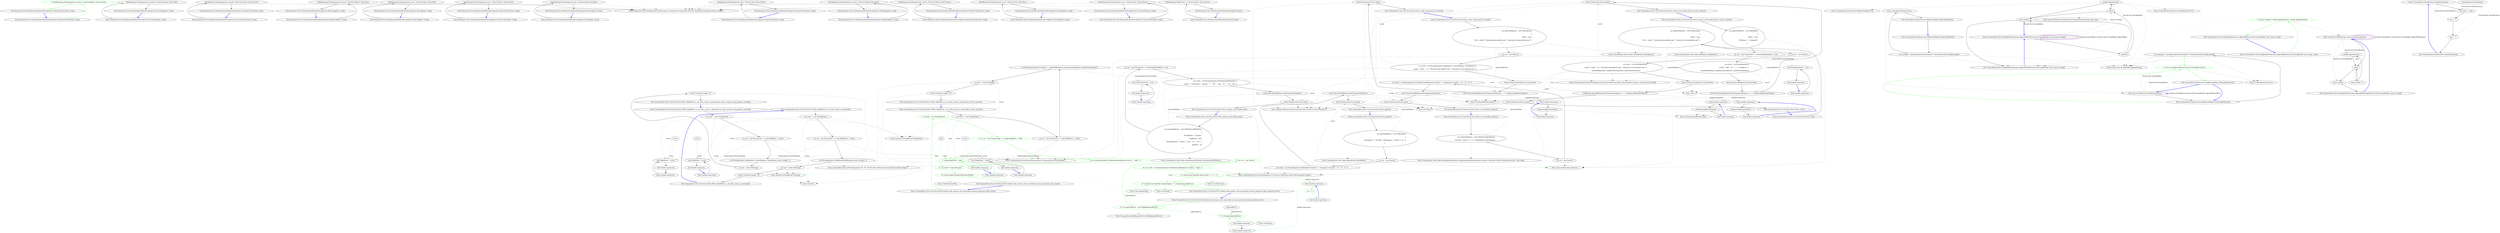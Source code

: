 digraph  {
d13 [cluster="Humanizer.Tests.DateHumanizeDefaultStrategyTests.MinutesFromNow(int, string)", color=green, community=0, label="7: DateHumanize.Verify(expected, minutes, TimeUnit.Minute, Tense.Future)", span="56-56"];
d12 [cluster="Humanizer.Tests.DateHumanizeDefaultStrategyTests.MinutesFromNow(int, string)", label="Entry Humanizer.Tests.DateHumanizeDefaultStrategyTests.MinutesFromNow(int, string)", span="54-54"];
d14 [cluster="Humanizer.Tests.DateHumanizeDefaultStrategyTests.MinutesFromNow(int, string)", label="Exit Humanizer.Tests.DateHumanizeDefaultStrategyTests.MinutesFromNow(int, string)", span="54-54"];
d5 [cluster="Humanizer.Tests.DateHumanize.Verify(string, int, Humanizer.Localisation.TimeUnit, Humanizer.Localisation.Tense, double?)", label="Entry Humanizer.Tests.DateHumanize.Verify(string, int, Humanizer.Localisation.TimeUnit, Humanizer.Localisation.Tense, double?)", span="29-29"];
d3 [cluster="Humanizer.Tests.DateHumanizeDefaultStrategyTests.SecondsAgo(int, string)", label="DateHumanize.Verify(expected, seconds, TimeUnit.Second, Tense.Past)", span="20-20"];
d7 [cluster="Humanizer.Tests.DateHumanizeDefaultStrategyTests.SecondsFromNow(int, string)", label="DateHumanize.Verify(expected, seconds, TimeUnit.Second, Tense.Future)", span="30-30"];
d10 [cluster="Humanizer.Tests.DateHumanizeDefaultStrategyTests.MinutesAgo(int, string)", label="DateHumanize.Verify(expected, minutes, TimeUnit.Minute, Tense.Past)", span="44-44"];
d16 [cluster="Humanizer.Tests.DateHumanizeDefaultStrategyTests.HoursAgo(int, string)", label="DateHumanize.Verify(expected, hours, TimeUnit.Hour, Tense.Past)", span="66-66"];
d19 [cluster="Humanizer.Tests.DateHumanizeDefaultStrategyTests.HoursFromNow(int, string)", label="DateHumanize.Verify(expected, hours, TimeUnit.Hour, Tense.Future)", span="76-76"];
d22 [cluster="Humanizer.Tests.DateHumanizeDefaultStrategyTests.DaysAgo(int, string)", label="DateHumanize.Verify(expected, days, TimeUnit.Day, Tense.Past)", span="86-86"];
d25 [cluster="Humanizer.Tests.DateHumanizeDefaultStrategyTests.DaysFromNow(int, string)", label="DateHumanize.Verify(expected, days, TimeUnit.Day, Tense.Future)", span="96-96"];
d28 [cluster="Humanizer.Tests.DateHumanizeDefaultStrategyTests.MonthsAgo(int, string)", label="DateHumanize.Verify(expected, months, TimeUnit.Month, Tense.Past)", span="106-106"];
d31 [cluster="Humanizer.Tests.DateHumanizeDefaultStrategyTests.MonthsFromNow(int, string)", label="DateHumanize.Verify(expected, months, TimeUnit.Month, Tense.Future)", span="116-116"];
d34 [cluster="Humanizer.Tests.DateHumanizeDefaultStrategyTests.YearsAgo(int, string)", label="DateHumanize.Verify(expected, years, TimeUnit.Year, Tense.Past)", span="124-124"];
d37 [cluster="Humanizer.Tests.DateHumanizeDefaultStrategyTests.YearsFromNow(int, string)", label="DateHumanize.Verify(expected, years, TimeUnit.Year, Tense.Future)", span="132-132"];
d40 [cluster="Humanizer.Tests.DateHumanizeDefaultStrategyTests.Now()", label="DateHumanize.Verify(''now'', 0, TimeUnit.Year, Tense.Future)", span="138-138"];
d2 [cluster="Humanizer.Tests.DateHumanizeDefaultStrategyTests.SecondsAgo(int, string)", label="Entry Humanizer.Tests.DateHumanizeDefaultStrategyTests.SecondsAgo(int, string)", span="18-18"];
d4 [cluster="Humanizer.Tests.DateHumanizeDefaultStrategyTests.SecondsAgo(int, string)", label="Exit Humanizer.Tests.DateHumanizeDefaultStrategyTests.SecondsAgo(int, string)", span="18-18"];
d6 [cluster="Humanizer.Tests.DateHumanizeDefaultStrategyTests.SecondsFromNow(int, string)", label="Entry Humanizer.Tests.DateHumanizeDefaultStrategyTests.SecondsFromNow(int, string)", span="28-28"];
d8 [cluster="Humanizer.Tests.DateHumanizeDefaultStrategyTests.SecondsFromNow(int, string)", label="Exit Humanizer.Tests.DateHumanizeDefaultStrategyTests.SecondsFromNow(int, string)", span="28-28"];
d9 [cluster="Humanizer.Tests.DateHumanizeDefaultStrategyTests.MinutesAgo(int, string)", label="Entry Humanizer.Tests.DateHumanizeDefaultStrategyTests.MinutesAgo(int, string)", span="42-42"];
d11 [cluster="Humanizer.Tests.DateHumanizeDefaultStrategyTests.MinutesAgo(int, string)", label="Exit Humanizer.Tests.DateHumanizeDefaultStrategyTests.MinutesAgo(int, string)", span="42-42"];
d15 [cluster="Humanizer.Tests.DateHumanizeDefaultStrategyTests.HoursAgo(int, string)", label="Entry Humanizer.Tests.DateHumanizeDefaultStrategyTests.HoursAgo(int, string)", span="64-64"];
d17 [cluster="Humanizer.Tests.DateHumanizeDefaultStrategyTests.HoursAgo(int, string)", label="Exit Humanizer.Tests.DateHumanizeDefaultStrategyTests.HoursAgo(int, string)", span="64-64"];
d18 [cluster="Humanizer.Tests.DateHumanizeDefaultStrategyTests.HoursFromNow(int, string)", label="Entry Humanizer.Tests.DateHumanizeDefaultStrategyTests.HoursFromNow(int, string)", span="74-74"];
d20 [cluster="Humanizer.Tests.DateHumanizeDefaultStrategyTests.HoursFromNow(int, string)", label="Exit Humanizer.Tests.DateHumanizeDefaultStrategyTests.HoursFromNow(int, string)", span="74-74"];
d21 [cluster="Humanizer.Tests.DateHumanizeDefaultStrategyTests.DaysAgo(int, string)", label="Entry Humanizer.Tests.DateHumanizeDefaultStrategyTests.DaysAgo(int, string)", span="84-84"];
d23 [cluster="Humanizer.Tests.DateHumanizeDefaultStrategyTests.DaysAgo(int, string)", label="Exit Humanizer.Tests.DateHumanizeDefaultStrategyTests.DaysAgo(int, string)", span="84-84"];
d24 [cluster="Humanizer.Tests.DateHumanizeDefaultStrategyTests.DaysFromNow(int, string)", label="Entry Humanizer.Tests.DateHumanizeDefaultStrategyTests.DaysFromNow(int, string)", span="94-94"];
d26 [cluster="Humanizer.Tests.DateHumanizeDefaultStrategyTests.DaysFromNow(int, string)", label="Exit Humanizer.Tests.DateHumanizeDefaultStrategyTests.DaysFromNow(int, string)", span="94-94"];
d27 [cluster="Humanizer.Tests.DateHumanizeDefaultStrategyTests.MonthsAgo(int, string)", label="Entry Humanizer.Tests.DateHumanizeDefaultStrategyTests.MonthsAgo(int, string)", span="104-104"];
d29 [cluster="Humanizer.Tests.DateHumanizeDefaultStrategyTests.MonthsAgo(int, string)", label="Exit Humanizer.Tests.DateHumanizeDefaultStrategyTests.MonthsAgo(int, string)", span="104-104"];
d30 [cluster="Humanizer.Tests.DateHumanizeDefaultStrategyTests.MonthsFromNow(int, string)", label="Entry Humanizer.Tests.DateHumanizeDefaultStrategyTests.MonthsFromNow(int, string)", span="114-114"];
d32 [cluster="Humanizer.Tests.DateHumanizeDefaultStrategyTests.MonthsFromNow(int, string)", label="Exit Humanizer.Tests.DateHumanizeDefaultStrategyTests.MonthsFromNow(int, string)", span="114-114"];
d33 [cluster="Humanizer.Tests.DateHumanizeDefaultStrategyTests.YearsAgo(int, string)", label="Entry Humanizer.Tests.DateHumanizeDefaultStrategyTests.YearsAgo(int, string)", span="122-122"];
d35 [cluster="Humanizer.Tests.DateHumanizeDefaultStrategyTests.YearsAgo(int, string)", label="Exit Humanizer.Tests.DateHumanizeDefaultStrategyTests.YearsAgo(int, string)", span="122-122"];
d36 [cluster="Humanizer.Tests.DateHumanizeDefaultStrategyTests.YearsFromNow(int, string)", label="Entry Humanizer.Tests.DateHumanizeDefaultStrategyTests.YearsFromNow(int, string)", span="130-130"];
d38 [cluster="Humanizer.Tests.DateHumanizeDefaultStrategyTests.YearsFromNow(int, string)", label="Exit Humanizer.Tests.DateHumanizeDefaultStrategyTests.YearsFromNow(int, string)", span="130-130"];
d39 [cluster="Humanizer.Tests.DateHumanizeDefaultStrategyTests.Now()", label="Entry Humanizer.Tests.DateHumanizeDefaultStrategyTests.Now()", span="136-136"];
d41 [cluster="Humanizer.Tests.DateHumanizeDefaultStrategyTests.Now()", label="Exit Humanizer.Tests.DateHumanizeDefaultStrategyTests.Now()", span="136-136"];
m0_0 [cluster="CommandLine.Tests.Unit.ParserTests.When_HelpWriter_is_set_help_screen_is_generated()", file="ParserTests.cs", label="Entry CommandLine.Tests.Unit.ParserTests.When_HelpWriter_is_set_help_screen_is_generated()", span="13-13"];
m0_3 [cluster="CommandLine.Tests.Unit.ParserTests.When_HelpWriter_is_set_help_screen_is_generated()", file="ParserTests.cs", label="sut.ParseArguments<FakeOptionWithRequired>(new string[] { })", span="20-20"];
m0_1 [cluster="CommandLine.Tests.Unit.ParserTests.When_HelpWriter_is_set_help_screen_is_generated()", file="ParserTests.cs", label="var writer = new StringWriter()", span="16-16"];
m0_2 [cluster="CommandLine.Tests.Unit.ParserTests.When_HelpWriter_is_set_help_screen_is_generated()", file="ParserTests.cs", label="var sut = new Parser(with => with.HelpWriter = writer)", span="17-17"];
m0_4 [cluster="CommandLine.Tests.Unit.ParserTests.When_HelpWriter_is_set_help_screen_is_generated()", file="ParserTests.cs", label="var text = writer.ToString()", span="23-23"];
m0_5 [cluster="CommandLine.Tests.Unit.ParserTests.When_HelpWriter_is_set_help_screen_is_generated()", file="ParserTests.cs", label="Assert.True(text.Length > 0)", span="24-24"];
m0_6 [cluster="CommandLine.Tests.Unit.ParserTests.When_HelpWriter_is_set_help_screen_is_generated()", file="ParserTests.cs", label="Exit CommandLine.Tests.Unit.ParserTests.When_HelpWriter_is_set_help_screen_is_generated()", span="13-13"];
m0_108 [cluster="CommandLine.Tests.Unit.ParserTests.Explicit_help_request_with_immutable_instance_generates_help_requested_error()", file="ParserTests.cs", label="Entry CommandLine.Tests.Unit.ParserTests.Explicit_help_request_with_immutable_instance_generates_help_requested_error()", span="188-188"];
m0_109 [cluster="CommandLine.Tests.Unit.ParserTests.Explicit_help_request_with_immutable_instance_generates_help_requested_error()", color=green, community=0, file="ParserTests.cs", label="13: var expectedError = new HelpRequestedError()", span="191-191"];
m0_110 [cluster="CommandLine.Tests.Unit.ParserTests.Explicit_help_request_with_immutable_instance_generates_help_requested_error()", color=green, community=0, file="ParserTests.cs", label="8: var sut = new Parser()", span="192-192"];
m0_113 [cluster="CommandLine.Tests.Unit.ParserTests.Explicit_help_request_with_immutable_instance_generates_help_requested_error()", color=green, community=0, file="ParserTests.cs", label="27: result.Errors.Should().ContainSingle(e => e.Equals(expectedError))", span="199-199"];
m0_111 [cluster="CommandLine.Tests.Unit.ParserTests.Explicit_help_request_with_immutable_instance_generates_help_requested_error()", color=green, community=0, file="ParserTests.cs", label="24: var result = sut.ParseArguments<FakeImmutableOptions>(new[] { ''--help'' })", span="195-195"];
m0_112 [cluster="CommandLine.Tests.Unit.ParserTests.Explicit_help_request_with_immutable_instance_generates_help_requested_error()", color=green, community=0, file="ParserTests.cs", label="12: result.Errors.Should().HaveCount(x => x == 1)", span="198-198"];
m0_114 [cluster="CommandLine.Tests.Unit.ParserTests.Explicit_help_request_with_immutable_instance_generates_help_requested_error()", file="ParserTests.cs", label="Exit CommandLine.Tests.Unit.ParserTests.Explicit_help_request_with_immutable_instance_generates_help_requested_error()", span="188-188"];
m0_8 [cluster="CommandLine.Parser.Parser(System.Action<CommandLine.ParserSettings>)", file="ParserTests.cs", label="Entry CommandLine.Parser.Parser(System.Action<CommandLine.ParserSettings>)", span="36-36"];
m0_85 [cluster="CommandLine.Tests.Fakes.CloneOptions.CloneOptions()", file="ParserTests.cs", label="Entry CommandLine.Tests.Fakes.CloneOptions.CloneOptions()", span="33-33"];
m0_126 [cluster="CommandLine.Tests.Unit.ParserTests.Explicit_help_request_with_immutable_instance_generates_help_screen()", file="ParserTests.cs", label="Entry CommandLine.Tests.Unit.ParserTests.Explicit_help_request_with_immutable_instance_generates_help_screen()", span="204-204"];
m0_127 [cluster="CommandLine.Tests.Unit.ParserTests.Explicit_help_request_with_immutable_instance_generates_help_screen()", color=green, community=0, file="ParserTests.cs", label="1: var help = new StringWriter()", span="207-207"];
m0_128 [cluster="CommandLine.Tests.Unit.ParserTests.Explicit_help_request_with_immutable_instance_generates_help_screen()", color=green, community=0, file="ParserTests.cs", label="1: var sut = new Parser(config => config.HelpWriter = help)", span="208-208"];
m0_130 [cluster="CommandLine.Tests.Unit.ParserTests.Explicit_help_request_with_immutable_instance_generates_help_screen()", color=green, community=0, file="ParserTests.cs", label="21: var result = help.ToString()", span="212-212"];
m0_129 [cluster="CommandLine.Tests.Unit.ParserTests.Explicit_help_request_with_immutable_instance_generates_help_screen()", color=green, community=0, file="ParserTests.cs", label="24: sut.ParseArguments<FakeImmutableOptions>(new[] { ''--help'' })", span="211-211"];
m0_131 [cluster="CommandLine.Tests.Unit.ParserTests.Explicit_help_request_with_immutable_instance_generates_help_screen()", color=green, community=0, file="ParserTests.cs", label="19: result.Length.Should().BeGreaterThan(0)", span="215-215"];
m0_132 [cluster="CommandLine.Tests.Unit.ParserTests.Explicit_help_request_with_immutable_instance_generates_help_screen()", file="ParserTests.cs", label="Exit CommandLine.Tests.Unit.ParserTests.Explicit_help_request_with_immutable_instance_generates_help_screen()", span="204-204"];
m0_11 [cluster="Unk.True", file="ParserTests.cs", label="Entry Unk.True", span=""];
m0_49 [cluster="CommandLine.Tests.Unit.ParserTests.Parse_options_with_double_dash()", file="ParserTests.cs", label="Entry CommandLine.Tests.Unit.ParserTests.Parse_options_with_double_dash()", span="80-80"];
m0_52 [cluster="CommandLine.Tests.Unit.ParserTests.Parse_options_with_double_dash()", file="ParserTests.cs", label="var result = sut.ParseArguments<FakeOptionsWithValues>(\r\n                new[] { ''--stringvalue'', ''astring'', ''--'', ''20'', ''--aaa'', ''-b'', ''--ccc'', ''30'' })", span="93-94"];
m0_51 [cluster="CommandLine.Tests.Unit.ParserTests.Parse_options_with_double_dash()", file="ParserTests.cs", label="var sut = new Parser(with => with.EnableDashDash = true)", span="90-90"];
m0_53 [cluster="CommandLine.Tests.Unit.ParserTests.Parse_options_with_double_dash()", file="ParserTests.cs", label="result.Value.ShouldBeEquivalentTo(expectedOptions)", span="97-97"];
m0_54 [cluster="CommandLine.Tests.Unit.ParserTests.Parse_options_with_double_dash()", file="ParserTests.cs", label="Assert.False(result.Errors.Any())", span="98-98"];
m0_50 [cluster="CommandLine.Tests.Unit.ParserTests.Parse_options_with_double_dash()", file="ParserTests.cs", label="var expectedOptions = new FakeOptionsWithValues\r\n                {\r\n                    StringValue = ''astring'',\r\n                    LongValue = 20L,\r\n                    StringSequence = new[] { ''--aaa'', ''-b'', ''--ccc'' },\r\n                    IntValue = 30\r\n                }", span="83-89"];
m0_55 [cluster="CommandLine.Tests.Unit.ParserTests.Parse_options_with_double_dash()", file="ParserTests.cs", label="Exit CommandLine.Tests.Unit.ParserTests.Parse_options_with_double_dash()", span="80-80"];
m0_118 [cluster="Unk.ContainSingle", file="ParserTests.cs", label="Entry Unk.ContainSingle", span=""];
m0_69 [cluster="Unk.>", file="ParserTests.cs", label="Entry Unk.>", span=""];
m0_22 [cluster="CommandLine.Parser.ParseArguments(System.Collections.Generic.IEnumerable<string>, params System.Type[])", file="ParserTests.cs", label="Entry CommandLine.Parser.ParseArguments(System.Collections.Generic.IEnumerable<string>, params System.Type[])", span="141-141"];
m0_33 [cluster="CommandLine.Parser.ParseArguments<T1, T2, T3>(System.Collections.Generic.IEnumerable<string>)", file="ParserTests.cs", label="Entry CommandLine.Parser.ParseArguments<T1, T2, T3>(System.Collections.Generic.IEnumerable<string>)", span="46-46"];
m0_89 [cluster="CommandLine.Tests.Unit.ParserTests.Parse_verbs_using_generic_overload()", file="ParserTests.cs", label="Entry CommandLine.Tests.Unit.ParserTests.Parse_verbs_using_generic_overload()", span="149-149"];
m0_91 [cluster="CommandLine.Tests.Unit.ParserTests.Parse_verbs_using_generic_overload()", file="ParserTests.cs", label="var sut = new Parser()", span="157-157"];
m0_90 [cluster="CommandLine.Tests.Unit.ParserTests.Parse_verbs_using_generic_overload()", file="ParserTests.cs", label="var expectedOptions = new CloneOptions\r\n            {\r\n                Quiet = true,\r\n                Urls = new[] { ''http://gsscoder.github.com/'', ''http://yes-to-nooo.github.com/'' }\r\n            }", span="152-156"];
m0_92 [cluster="CommandLine.Tests.Unit.ParserTests.Parse_verbs_using_generic_overload()", file="ParserTests.cs", label="var result = sut.ParseArguments<AddOptions, CommitOptions, CloneOptions>(\r\n                new[] { ''clone'', ''-q'', ''http://gsscoder.github.com/'', ''http://yes-to-nooo.github.com/'' })", span="160-161"];
m0_94 [cluster="CommandLine.Tests.Unit.ParserTests.Parse_verbs_using_generic_overload()", file="ParserTests.cs", label="result.Value.ShouldBeEquivalentTo(expectedOptions, o => o.RespectingRuntimeTypes())", span="165-165"];
m0_93 [cluster="CommandLine.Tests.Unit.ParserTests.Parse_verbs_using_generic_overload()", file="ParserTests.cs", label="Assert.IsType<CloneOptions>(result.Value)", span="164-164"];
m0_95 [cluster="CommandLine.Tests.Unit.ParserTests.Parse_verbs_using_generic_overload()", file="ParserTests.cs", label="Assert.False(result.Errors.Any())", span="166-166"];
m0_96 [cluster="CommandLine.Tests.Unit.ParserTests.Parse_verbs_using_generic_overload()", file="ParserTests.cs", label="Exit CommandLine.Tests.Unit.ParserTests.Parse_verbs_using_generic_overload()", span="149-149"];
m0_60 [cluster="CommandLine.Tests.Unit.ParserTests.Parse_options_with_double_dash_in_verbs_scenario()", file="ParserTests.cs", label="Entry CommandLine.Tests.Unit.ParserTests.Parse_options_with_double_dash_in_verbs_scenario()", span="103-103"];
m0_62 [cluster="CommandLine.Tests.Unit.ParserTests.Parse_options_with_double_dash_in_verbs_scenario()", file="ParserTests.cs", label="var sut = new Parser(with => with.EnableDashDash = true)", span="111-111"];
m0_61 [cluster="CommandLine.Tests.Unit.ParserTests.Parse_options_with_double_dash_in_verbs_scenario()", file="ParserTests.cs", label="var expectedOptions = new AddOptions\r\n                {\r\n                    Patch = true,\r\n                    FileName = ''--strange-fn''\r\n                }", span="106-110"];
m0_63 [cluster="CommandLine.Tests.Unit.ParserTests.Parse_options_with_double_dash_in_verbs_scenario()", file="ParserTests.cs", label="var result = sut.ParseArguments(\r\n                new[] { ''add'', ''-p'', ''--'', ''--strange-fn'' },\r\n                typeof(AddOptions), typeof(CommitOptions), typeof(CloneOptions))", span="114-116"];
m0_65 [cluster="CommandLine.Tests.Unit.ParserTests.Parse_options_with_double_dash_in_verbs_scenario()", file="ParserTests.cs", label="result.Value.ShouldBeEquivalentTo(expectedOptions, o => o.RespectingRuntimeTypes())", span="120-120"];
m0_64 [cluster="CommandLine.Tests.Unit.ParserTests.Parse_options_with_double_dash_in_verbs_scenario()", file="ParserTests.cs", label="Assert.IsType<AddOptions>(result.Value)", span="119-119"];
m0_66 [cluster="CommandLine.Tests.Unit.ParserTests.Parse_options_with_double_dash_in_verbs_scenario()", file="ParserTests.cs", label="Assert.False(result.Errors.Any())", span="121-121"];
m0_67 [cluster="CommandLine.Tests.Unit.ParserTests.Parse_options_with_double_dash_in_verbs_scenario()", file="ParserTests.cs", label="Exit CommandLine.Tests.Unit.ParserTests.Parse_options_with_double_dash_in_verbs_scenario()", span="103-103"];
m0_7 [cluster="System.IO.StringWriter.StringWriter()", file="ParserTests.cs", label="Entry System.IO.StringWriter.StringWriter()", span="0-0"];
m0_133 [cluster="Unk.BeGreaterThan", file="ParserTests.cs", label="Entry Unk.BeGreaterThan", span=""];
m0_76 [cluster="Unk.RespectingRuntimeTypes", file="ParserTests.cs", label="Entry Unk.RespectingRuntimeTypes", span=""];
m0_45 [cluster="CommandLine.Parser.Parser()", file="ParserTests.cs", label="Entry CommandLine.Parser.Parser()", span="25-25"];
m0_47 [cluster="System.Collections.Generic.IEnumerable<TSource>.Any<TSource>()", file="ParserTests.cs", label="Entry System.Collections.Generic.IEnumerable<TSource>.Any<TSource>()", span="0-0"];
m0_73 [cluster="lambda expression", file="ParserTests.cs", label="Entry lambda expression", span="120-120"];
m0_123 [cluster="lambda expression", color=green, community=0, file="ParserTests.cs", label="6: e.Equals(expectedError)", span="199-199"];
m0_122 [cluster="lambda expression", file="ParserTests.cs", label="Entry lambda expression", span="199-199"];
m0_124 [cluster="lambda expression", file="ParserTests.cs", label="Exit lambda expression", span="199-199"];
m0_119 [cluster="lambda expression", file="ParserTests.cs", label="Entry lambda expression", span="198-198"];
m0_120 [cluster="lambda expression", color=green, community=0, file="ParserTests.cs", label="12: x == 1", span="198-198"];
m0_121 [cluster="lambda expression", file="ParserTests.cs", label="Exit lambda expression", span="198-198"];
m0_135 [cluster="lambda expression", color=green, community=0, file="ParserTests.cs", label="1: config.HelpWriter = help", span="208-208"];
m0_134 [cluster="lambda expression", file="ParserTests.cs", label="Entry lambda expression", span="208-208"];
m0_136 [cluster="lambda expression", file="ParserTests.cs", label="Exit lambda expression", span="208-208"];
m0_13 [cluster="lambda expression", file="ParserTests.cs", label="with.HelpWriter = writer", span="17-17"];
m0_24 [cluster="lambda expression", file="ParserTests.cs", label="with.HelpWriter = writer", span="33-33"];
m0_35 [cluster="lambda expression", file="ParserTests.cs", label="with.HelpWriter = writer", span="49-49"];
m0_58 [cluster="lambda expression", file="ParserTests.cs", label="with.EnableDashDash = true", span="90-90"];
m0_71 [cluster="lambda expression", file="ParserTests.cs", label="with.EnableDashDash = true", span="111-111"];
m0_12 [cluster="lambda expression", file="ParserTests.cs", label="Entry lambda expression", span="17-17"];
m0_14 [cluster="lambda expression", file="ParserTests.cs", label="Exit lambda expression", span="17-17"];
m0_23 [cluster="lambda expression", file="ParserTests.cs", label="Entry lambda expression", span="33-33"];
m0_25 [cluster="lambda expression", file="ParserTests.cs", label="Exit lambda expression", span="33-33"];
m0_34 [cluster="lambda expression", file="ParserTests.cs", label="Entry lambda expression", span="49-49"];
m0_36 [cluster="lambda expression", file="ParserTests.cs", label="Exit lambda expression", span="49-49"];
m0_57 [cluster="lambda expression", file="ParserTests.cs", label="Entry lambda expression", span="90-90"];
m0_59 [cluster="lambda expression", file="ParserTests.cs", label="Exit lambda expression", span="90-90"];
m0_70 [cluster="lambda expression", file="ParserTests.cs", label="Entry lambda expression", span="111-111"];
m0_72 [cluster="lambda expression", file="ParserTests.cs", label="Exit lambda expression", span="111-111"];
m0_86 [cluster="lambda expression", file="ParserTests.cs", label="Entry lambda expression", span="143-143"];
m0_97 [cluster="lambda expression", file="ParserTests.cs", label="Entry lambda expression", span="165-165"];
m0_88 [cluster="lambda expression", file="ParserTests.cs", label="Exit lambda expression", span="143-143"];
m0_87 [cluster="lambda expression", file="ParserTests.cs", label="o.RespectingRuntimeTypes()", span="143-143"];
m0_99 [cluster="lambda expression", file="ParserTests.cs", label="Exit lambda expression", span="165-165"];
m0_98 [cluster="lambda expression", file="ParserTests.cs", label="o.RespectingRuntimeTypes()", span="165-165"];
m0_74 [cluster="lambda expression", file="ParserTests.cs", label="o.RespectingRuntimeTypes()", span="120-120"];
m0_75 [cluster="lambda expression", file="ParserTests.cs", label="Exit lambda expression", span="120-120"];
m0_26 [cluster="CommandLine.Tests.Unit.ParserTests.When_HelpWriter_is_set_help_screen_is_generated_in_verbs_scenario_using_generic_overload()", file="ParserTests.cs", label="Entry CommandLine.Tests.Unit.ParserTests.When_HelpWriter_is_set_help_screen_is_generated_in_verbs_scenario_using_generic_overload()", span="45-45"];
m0_27 [cluster="CommandLine.Tests.Unit.ParserTests.When_HelpWriter_is_set_help_screen_is_generated_in_verbs_scenario_using_generic_overload()", file="ParserTests.cs", label="var writer = new StringWriter()", span="48-48"];
m0_28 [cluster="CommandLine.Tests.Unit.ParserTests.When_HelpWriter_is_set_help_screen_is_generated_in_verbs_scenario_using_generic_overload()", file="ParserTests.cs", label="var sut = new Parser(with => with.HelpWriter = writer)", span="49-49"];
m0_30 [cluster="CommandLine.Tests.Unit.ParserTests.When_HelpWriter_is_set_help_screen_is_generated_in_verbs_scenario_using_generic_overload()", file="ParserTests.cs", label="var text = writer.ToString()", span="55-55"];
m0_29 [cluster="CommandLine.Tests.Unit.ParserTests.When_HelpWriter_is_set_help_screen_is_generated_in_verbs_scenario_using_generic_overload()", file="ParserTests.cs", label="sut.ParseArguments<AddOptions, CommitOptions, CloneOptions>(new string[] { })", span="52-52"];
m0_31 [cluster="CommandLine.Tests.Unit.ParserTests.When_HelpWriter_is_set_help_screen_is_generated_in_verbs_scenario_using_generic_overload()", file="ParserTests.cs", label="Assert.True(text.Length > 0)", span="56-56"];
m0_32 [cluster="CommandLine.Tests.Unit.ParserTests.When_HelpWriter_is_set_help_screen_is_generated_in_verbs_scenario_using_generic_overload()", file="ParserTests.cs", label="Exit CommandLine.Tests.Unit.ParserTests.When_HelpWriter_is_set_help_screen_is_generated_in_verbs_scenario_using_generic_overload()", span="45-45"];
m0_116 [cluster="Unk.Should", file="ParserTests.cs", label="Entry Unk.Should", span=""];
m0_125 [cluster="Unk.Equals", file="ParserTests.cs", label="Entry Unk.Equals", span=""];
m0_48 [cluster="Unk.False", file="ParserTests.cs", label="Entry Unk.False", span=""];
m0_10 [cluster="System.IO.StringWriter.ToString()", file="ParserTests.cs", label="Entry System.IO.StringWriter.ToString()", span="0-0"];
m0_117 [cluster="Unk.HaveCount", file="ParserTests.cs", label="Entry Unk.HaveCount", span=""];
m0_107 [cluster="CommandLine.Tests.Fakes.FakeImmutableOptions.FakeImmutableOptions(string, System.Collections.Generic.IEnumerable<int>, bool, long)", file="ParserTests.cs", label="Entry CommandLine.Tests.Fakes.FakeImmutableOptions.FakeImmutableOptions(string, System.Collections.Generic.IEnumerable<int>, bool, long)", span="13-13"];
m0_68 [cluster="CommandLine.Tests.Fakes.AddOptions.AddOptions()", file="ParserTests.cs", label="Entry CommandLine.Tests.Fakes.AddOptions.AddOptions()", span="7-7"];
m0_37 [cluster="CommandLine.Tests.Unit.ParserTests.Parse_options()", file="ParserTests.cs", label="Entry CommandLine.Tests.Unit.ParserTests.Parse_options()", span="61-61"];
m0_39 [cluster="CommandLine.Tests.Unit.ParserTests.Parse_options()", file="ParserTests.cs", label="var sut = new Parser()", span="68-68"];
m0_40 [cluster="CommandLine.Tests.Unit.ParserTests.Parse_options()", file="ParserTests.cs", label="var result = sut.ParseArguments<FakeOptions>(new[] { ''--stringvalue=strvalue'', ''-i1'', ''2'', ''3'' })", span="71-71"];
m0_38 [cluster="CommandLine.Tests.Unit.ParserTests.Parse_options()", file="ParserTests.cs", label="var expectedOptions = new FakeOptions\r\n                {\r\n                    StringValue = ''strvalue'', IntSequence = new[] { 1, 2, 3 }\r\n                }", span="64-67"];
m0_41 [cluster="CommandLine.Tests.Unit.ParserTests.Parse_options()", file="ParserTests.cs", label="result.Value.ShouldBeEquivalentTo(expectedOptions)", span="74-74"];
m0_42 [cluster="CommandLine.Tests.Unit.ParserTests.Parse_options()", file="ParserTests.cs", label="Assert.False(result.Errors.Any())", span="75-75"];
m0_43 [cluster="CommandLine.Tests.Unit.ParserTests.Parse_options()", file="ParserTests.cs", label="Exit CommandLine.Tests.Unit.ParserTests.Parse_options()", span="61-61"];
m0_100 [cluster="CommandLine.Tests.Unit.ParserTests.Parse_to_immutable_instance()", file="ParserTests.cs", label="Entry CommandLine.Tests.Unit.ParserTests.Parse_to_immutable_instance()", span="171-171"];
m0_102 [cluster="CommandLine.Tests.Unit.ParserTests.Parse_to_immutable_instance()", file="ParserTests.cs", label="var sut = new Parser()", span="176-176"];
m0_103 [cluster="CommandLine.Tests.Unit.ParserTests.Parse_to_immutable_instance()", file="ParserTests.cs", label="var result = sut.ParseArguments<FakeImmutableOptions>(new[] { ''--stringvalue=strvalue'', ''-i1'', ''2'', ''3'' })", span="179-179"];
m0_101 [cluster="CommandLine.Tests.Unit.ParserTests.Parse_to_immutable_instance()", file="ParserTests.cs", label="var expectedOptions = new FakeImmutableOptions(\r\n                ''strvalue'', new[] { 1, 2, 3 }, default(bool), default(long))", span="174-175"];
m0_104 [cluster="CommandLine.Tests.Unit.ParserTests.Parse_to_immutable_instance()", file="ParserTests.cs", label="result.Value.ShouldBeEquivalentTo(expectedOptions)", span="182-182"];
m0_105 [cluster="CommandLine.Tests.Unit.ParserTests.Parse_to_immutable_instance()", file="ParserTests.cs", label="Assert.False(result.Errors.Any())", span="183-183"];
m0_106 [cluster="CommandLine.Tests.Unit.ParserTests.Parse_to_immutable_instance()", file="ParserTests.cs", label="Exit CommandLine.Tests.Unit.ParserTests.Parse_to_immutable_instance()", span="171-171"];
m0_15 [cluster="CommandLine.Tests.Unit.ParserTests.When_HelpWriter_is_set_help_screen_is_generated_in_verbs_scenario()", file="ParserTests.cs", label="Entry CommandLine.Tests.Unit.ParserTests.When_HelpWriter_is_set_help_screen_is_generated_in_verbs_scenario()", span="29-29"];
m0_16 [cluster="CommandLine.Tests.Unit.ParserTests.When_HelpWriter_is_set_help_screen_is_generated_in_verbs_scenario()", file="ParserTests.cs", label="var writer = new StringWriter()", span="32-32"];
m0_17 [cluster="CommandLine.Tests.Unit.ParserTests.When_HelpWriter_is_set_help_screen_is_generated_in_verbs_scenario()", file="ParserTests.cs", label="var sut = new Parser(with => with.HelpWriter = writer)", span="33-33"];
m0_19 [cluster="CommandLine.Tests.Unit.ParserTests.When_HelpWriter_is_set_help_screen_is_generated_in_verbs_scenario()", file="ParserTests.cs", label="var text = writer.ToString()", span="39-39"];
m0_18 [cluster="CommandLine.Tests.Unit.ParserTests.When_HelpWriter_is_set_help_screen_is_generated_in_verbs_scenario()", file="ParserTests.cs", label="sut.ParseArguments(new string[] { }, typeof(AddOptions), typeof(CommitOptions), typeof(CloneOptions))", span="36-36"];
m0_20 [cluster="CommandLine.Tests.Unit.ParserTests.When_HelpWriter_is_set_help_screen_is_generated_in_verbs_scenario()", file="ParserTests.cs", label="Assert.True(text.Length > 0)", span="40-40"];
m0_21 [cluster="CommandLine.Tests.Unit.ParserTests.When_HelpWriter_is_set_help_screen_is_generated_in_verbs_scenario()", file="ParserTests.cs", label="Exit CommandLine.Tests.Unit.ParserTests.When_HelpWriter_is_set_help_screen_is_generated_in_verbs_scenario()", span="29-29"];
m0_9 [cluster="CommandLine.Parser.ParseArguments<T>(System.Collections.Generic.IEnumerable<string>)", file="ParserTests.cs", label="Entry CommandLine.Parser.ParseArguments<T>(System.Collections.Generic.IEnumerable<string>)", span="84-84"];
m0_77 [cluster="CommandLine.Tests.Unit.ParserTests.Parse_verbs()", file="ParserTests.cs", label="Entry CommandLine.Tests.Unit.ParserTests.Parse_verbs()", span="126-126"];
m0_79 [cluster="CommandLine.Tests.Unit.ParserTests.Parse_verbs()", file="ParserTests.cs", label="var sut = new Parser()", span="134-134"];
m0_78 [cluster="CommandLine.Tests.Unit.ParserTests.Parse_verbs()", file="ParserTests.cs", label="var expectedOptions = new CloneOptions\r\n                {\r\n                    Quiet = true,\r\n                    Urls = new[] { ''http://gsscoder.github.com/'', ''http://yes-to-nooo.github.com/'' }\r\n                }", span="129-133"];
m0_80 [cluster="CommandLine.Tests.Unit.ParserTests.Parse_verbs()", file="ParserTests.cs", label="var result = sut.ParseArguments(\r\n                new[] { ''clone'', ''-q'', ''http://gsscoder.github.com/'', ''http://yes-to-nooo.github.com/'' },\r\n                typeof(AddOptions), typeof(CommitOptions), typeof(CloneOptions))", span="137-139"];
m0_82 [cluster="CommandLine.Tests.Unit.ParserTests.Parse_verbs()", file="ParserTests.cs", label="result.Value.ShouldBeEquivalentTo(expectedOptions, o => o.RespectingRuntimeTypes())", span="143-143"];
m0_81 [cluster="CommandLine.Tests.Unit.ParserTests.Parse_verbs()", file="ParserTests.cs", label="Assert.IsType<CloneOptions>(result.Value)", span="142-142"];
m0_83 [cluster="CommandLine.Tests.Unit.ParserTests.Parse_verbs()", file="ParserTests.cs", label="Assert.False(result.Errors.Any())", span="144-144"];
m0_84 [cluster="CommandLine.Tests.Unit.ParserTests.Parse_verbs()", file="ParserTests.cs", label="Exit CommandLine.Tests.Unit.ParserTests.Parse_verbs()", span="126-126"];
m0_44 [cluster="CommandLine.Tests.Fakes.FakeOptions.FakeOptions()", file="ParserTests.cs", label="Entry CommandLine.Tests.Fakes.FakeOptions.FakeOptions()", span="6-6"];
m0_56 [cluster="CommandLine.Tests.Fakes.FakeOptionsWithValues.FakeOptionsWithValues()", file="ParserTests.cs", label="Entry CommandLine.Tests.Fakes.FakeOptionsWithValues.FakeOptionsWithValues()", span="6-6"];
m0_115 [cluster="CommandLine.HelpRequestedError.HelpRequestedError()", file="ParserTests.cs", label="Entry CommandLine.HelpRequestedError.HelpRequestedError()", span="353-353"];
m0_46 [cluster="Unk.ShouldBeEquivalentTo", file="ParserTests.cs", label="Entry Unk.ShouldBeEquivalentTo", span=""];
m0_140 [file="ParserTests.cs", label=expectedError, span=""];
m0_141 [file="ParserTests.cs", label=help, span=""];
m0_137 [file="ParserTests.cs", label=writer, span=""];
m0_138 [file="ParserTests.cs", label=writer, span=""];
m0_139 [file="ParserTests.cs", label=writer, span=""];
m1_9 [cluster="CommandLine.Infrastructure.Maybe.Nothing<T>()", file="ReflectionHelper.cs", label="Entry CommandLine.Infrastructure.Maybe.Nothing<T>()", span="63-63"];
m1_20 [cluster="CommandLine.Text.StringBuilderExtensions.AppendIf(System.Text.StringBuilder, bool, string, string)", file="ReflectionHelper.cs", label="Entry CommandLine.Text.StringBuilderExtensions.AppendIf(System.Text.StringBuilder, bool, string, string)", span="42-42"];
m1_21 [cluster="CommandLine.Text.StringBuilderExtensions.AppendIf(System.Text.StringBuilder, bool, string, string)", color=green, community=0, file="ReflectionHelper.cs", label="6: return condition ? builder.Append(ifTrue) : builder.Append(ifFalse);", span="44-44"];
m1_22 [cluster="CommandLine.Text.StringBuilderExtensions.AppendIf(System.Text.StringBuilder, bool, string, string)", file="ReflectionHelper.cs", label="Exit CommandLine.Text.StringBuilderExtensions.AppendIf(System.Text.StringBuilder, bool, string, string)", span="42-42"];
m1_1 [cluster="CommandLine.Text.StringBuilderExtensions.AppendWhen(System.Text.StringBuilder, bool, params string[])", file="ReflectionHelper.cs", label=condition, span="11-11"];
m1_0 [cluster="CommandLine.Text.StringBuilderExtensions.AppendWhen(System.Text.StringBuilder, bool, params string[])", file="ReflectionHelper.cs", label="Entry CommandLine.Text.StringBuilderExtensions.AppendWhen(System.Text.StringBuilder, bool, params string[])", span="9-9"];
m1_2 [cluster="CommandLine.Text.StringBuilderExtensions.AppendWhen(System.Text.StringBuilder, bool, params string[])", file="ReflectionHelper.cs", label=values, span="13-13"];
m1_3 [cluster="CommandLine.Text.StringBuilderExtensions.AppendWhen(System.Text.StringBuilder, bool, params string[])", file="ReflectionHelper.cs", label="builder.Append(value)", span="15-15"];
m1_4 [cluster="CommandLine.Text.StringBuilderExtensions.AppendWhen(System.Text.StringBuilder, bool, params string[])", file="ReflectionHelper.cs", label="return builder;", span="18-18"];
m1_14 [cluster="System.Reflection.Assembly.GetName()", file="ReflectionHelper.cs", label="Entry System.Reflection.Assembly.GetName()", span="0-0"];
m1_17 [cluster="CommandLine.Infrastructure.ReflectionHelper.GetAssemblyVersion()", color=green, community=0, file="ReflectionHelper.cs", label="3: return assembly.GetName().Version.ToStringInvariant();", span="30-30"];
m1_15 [cluster="CommandLine.Infrastructure.ReflectionHelper.GetAssemblyVersion()", file="ReflectionHelper.cs", label="Entry CommandLine.Infrastructure.ReflectionHelper.GetAssemblyVersion()", span="27-27"];
m1_16 [cluster="CommandLine.Infrastructure.ReflectionHelper.GetAssemblyVersion()", file="ReflectionHelper.cs", label="var assembly = Assembly.GetEntryAssembly() ?? Assembly.GetExecutingAssembly()", span="29-29"];
m1_18 [cluster="CommandLine.Infrastructure.ReflectionHelper.GetAssemblyVersion()", file="ReflectionHelper.cs", label="Exit CommandLine.Infrastructure.ReflectionHelper.GetAssemblyVersion()", span="27-27"];
m1_19 [cluster="T.ToStringInvariant<T>()", file="ReflectionHelper.cs", label="Entry T.ToStringInvariant<T>()", span="14-14"];
m1_8 [cluster="CommandLine.Infrastructure.Maybe.Just<T>(T)", file="ReflectionHelper.cs", label="Entry CommandLine.Infrastructure.Maybe.Just<T>(T)", span="68-68"];
m1_7 [cluster="System.Reflection.Assembly.GetCustomAttributes(System.Type, bool)", file="ReflectionHelper.cs", label="Entry System.Reflection.Assembly.GetCustomAttributes(System.Type, bool)", span="0-0"];
m1_6 [cluster="System.Text.StringBuilder.Append(string)", file="ReflectionHelper.cs", label="Entry System.Text.StringBuilder.Append(string)", span="0-0"];
m1_5 [cluster="CommandLine.Text.StringBuilderExtensions.AppendWhen(System.Text.StringBuilder, bool, params string[])", file="ReflectionHelper.cs", label="Exit CommandLine.Text.StringBuilderExtensions.AppendWhen(System.Text.StringBuilder, bool, params string[])", span="9-9"];
m1_23 [cluster="string.StartsWith(string, System.StringComparison)", file="ReflectionHelper.cs", label="Entry string.StartsWith(string, System.StringComparison)", span="0-0"];
m1_26 [cluster="CommandLine.Text.StringBuilderExtensions.AppendIfNotEmpty(System.Text.StringBuilder, params string[])", file="ReflectionHelper.cs", label="builder.Append(value)", span="53-53"];
m1_24 [cluster="CommandLine.Text.StringBuilderExtensions.AppendIfNotEmpty(System.Text.StringBuilder, params string[])", file="ReflectionHelper.cs", label=values, span="49-49"];
m1_25 [cluster="CommandLine.Text.StringBuilderExtensions.AppendIfNotEmpty(System.Text.StringBuilder, params string[])", file="ReflectionHelper.cs", label="value.Length > 0", span="51-51"];
m1_27 [cluster="CommandLine.Text.StringBuilderExtensions.AppendIfNotEmpty(System.Text.StringBuilder, params string[])", file="ReflectionHelper.cs", label="return builder;", span="56-56"];
m1_28 [cluster="CommandLine.Text.StringBuilderExtensions.AppendIfNotEmpty(System.Text.StringBuilder, params string[])", file="ReflectionHelper.cs", label="Exit CommandLine.Text.StringBuilderExtensions.AppendIfNotEmpty(System.Text.StringBuilder, params string[])", span="47-47"];
m1_11 [cluster="CommandLine.Infrastructure.ReflectionHelper.GetAssemblyName()", file="ReflectionHelper.cs", label="var assembly = Assembly.GetEntryAssembly() ?? Assembly.GetExecutingAssembly()", span="23-23"];
m1_10 [cluster="CommandLine.Infrastructure.ReflectionHelper.GetAssemblyName()", file="ReflectionHelper.cs", label="Entry CommandLine.Infrastructure.ReflectionHelper.GetAssemblyName()", span="21-21"];
m1_12 [cluster="CommandLine.Infrastructure.ReflectionHelper.GetAssemblyName()", file="ReflectionHelper.cs", label="return assembly.GetName().Name;", span="24-24"];
m1_13 [cluster="CommandLine.Infrastructure.ReflectionHelper.GetAssemblyName()", file="ReflectionHelper.cs", label="Exit CommandLine.Infrastructure.ReflectionHelper.GetAssemblyName()", span="21-21"];
m3_0 [cluster="CommandLine.ValueAttribute.ValueAttribute(int)", file="ValueAttribute.cs", label="Entry CommandLine.ValueAttribute.ValueAttribute(int)", span="20-20"];
m3_1 [cluster="CommandLine.ValueAttribute.ValueAttribute(int)", file="ValueAttribute.cs", label="this.index = index", span="22-22"];
m3_2 [cluster="CommandLine.ValueAttribute.ValueAttribute(int)", file="ValueAttribute.cs", label="min = -1", span="23-23"];
m3_3 [cluster="CommandLine.ValueAttribute.ValueAttribute(int)", file="ValueAttribute.cs", label="max = -1", span="24-24"];
m3_4 [cluster="CommandLine.ValueAttribute.ValueAttribute(int)", file="ValueAttribute.cs", label="Exit CommandLine.ValueAttribute.ValueAttribute(int)", span="20-20"];
m3_5 [file="ValueAttribute.cs", label="CommandLine.ValueAttribute", span=""];
d13 -> d14  [color=green, key=0, style=solid];
d13 -> d5  [color=green, key=2, style=dotted];
d12 -> d13  [color=green, key=0, style=solid];
d14 -> d12  [color=blue, key=0, style=bold];
d3 -> d5  [key=2, style=dotted];
d3 -> d4  [key=0, style=solid];
d7 -> d5  [key=2, style=dotted];
d7 -> d8  [key=0, style=solid];
d10 -> d5  [key=2, style=dotted];
d10 -> d11  [key=0, style=solid];
d16 -> d5  [key=2, style=dotted];
d16 -> d17  [key=0, style=solid];
d19 -> d5  [key=2, style=dotted];
d19 -> d20  [key=0, style=solid];
d22 -> d5  [key=2, style=dotted];
d22 -> d23  [key=0, style=solid];
d25 -> d5  [key=2, style=dotted];
d25 -> d26  [key=0, style=solid];
d28 -> d5  [key=2, style=dotted];
d28 -> d29  [key=0, style=solid];
d31 -> d5  [key=2, style=dotted];
d31 -> d32  [key=0, style=solid];
d34 -> d5  [key=2, style=dotted];
d34 -> d35  [key=0, style=solid];
d37 -> d5  [key=2, style=dotted];
d37 -> d38  [key=0, style=solid];
d40 -> d5  [key=2, style=dotted];
d40 -> d41  [key=0, style=solid];
d2 -> d3  [key=0, style=solid];
d4 -> d2  [color=blue, key=0, style=bold];
d6 -> d7  [key=0, style=solid];
d8 -> d6  [color=blue, key=0, style=bold];
d9 -> d10  [key=0, style=solid];
d11 -> d9  [color=blue, key=0, style=bold];
d15 -> d16  [key=0, style=solid];
d17 -> d15  [color=blue, key=0, style=bold];
d18 -> d19  [key=0, style=solid];
d20 -> d18  [color=blue, key=0, style=bold];
d21 -> d22  [key=0, style=solid];
d23 -> d21  [color=blue, key=0, style=bold];
d24 -> d25  [key=0, style=solid];
d26 -> d24  [color=blue, key=0, style=bold];
d27 -> d28  [key=0, style=solid];
d29 -> d27  [color=blue, key=0, style=bold];
d30 -> d31  [key=0, style=solid];
d32 -> d30  [color=blue, key=0, style=bold];
d33 -> d34  [key=0, style=solid];
d35 -> d33  [color=blue, key=0, style=bold];
d36 -> d37  [key=0, style=solid];
d38 -> d36  [color=blue, key=0, style=bold];
d39 -> d40  [key=0, style=solid];
d41 -> d39  [color=blue, key=0, style=bold];
m0_0 -> m0_1  [key=0, style=solid];
m0_3 -> m0_9  [key=2, style=dotted];
m0_3 -> m0_4  [key=0, style=solid];
m0_1 -> m0_7  [key=2, style=dotted];
m0_1 -> m0_2  [key=0, style=solid];
m0_1 -> m0_13  [color=darkseagreen4, key=1, label=writer, style=dashed];
m0_1 -> m0_4  [color=darkseagreen4, key=1, label=writer, style=dashed];
m0_2 -> m0_8  [key=2, style=dotted];
m0_2 -> m0_3  [key=0, style=solid];
m0_2 -> m0_13  [color=darkseagreen4, key=1, label="CommandLine.ParserSettings", style=dashed];
m0_4 -> m0_10  [key=2, style=dotted];
m0_4 -> m0_5  [key=0, style=solid];
m0_5 -> m0_6  [key=0, style=solid];
m0_5 -> m0_11  [key=2, style=dotted];
m0_6 -> m0_0  [color=blue, key=0, style=bold];
m0_108 -> m0_109  [color=green, key=0, style=solid];
m0_109 -> m0_110  [color=green, key=0, style=solid];
m0_109 -> m0_115  [color=green, key=2, style=dotted];
m0_109 -> m0_113  [color=green, key=1, label=expectedError, style=dashed];
m0_109 -> m0_123  [color=green, key=1, label=expectedError, style=dashed];
m0_110 -> m0_111  [color=green, key=0, style=solid];
m0_110 -> m0_45  [color=green, key=2, style=dotted];
m0_113 -> m0_114  [color=green, key=0, style=solid];
m0_113 -> m0_116  [color=green, key=2, style=dotted];
m0_113 -> m0_118  [color=green, key=2, style=dotted];
m0_113 -> m0_122  [color=green, key=1, label="lambda expression", style=dashed];
m0_111 -> m0_113  [color=green, key=1, label=result, style=dashed];
m0_111 -> m0_112  [color=green, key=0, style=solid];
m0_111 -> m0_9  [color=green, key=2, style=dotted];
m0_112 -> m0_113  [color=green, key=0, style=solid];
m0_112 -> m0_116  [color=green, key=2, style=dotted];
m0_112 -> m0_117  [color=green, key=2, style=dotted];
m0_112 -> m0_119  [color=green, key=1, label="lambda expression", style=dashed];
m0_114 -> m0_108  [color=blue, key=0, style=bold];
m0_126 -> m0_127  [color=green, key=0, style=solid];
m0_127 -> m0_128  [color=green, key=0, style=solid];
m0_127 -> m0_7  [color=green, key=2, style=dotted];
m0_127 -> m0_135  [color=green, key=1, label=help, style=dashed];
m0_127 -> m0_130  [color=green, key=1, label=help, style=dashed];
m0_128 -> m0_129  [color=green, key=0, style=solid];
m0_128 -> m0_8  [color=green, key=2, style=dotted];
m0_128 -> m0_135  [color=green, key=1, label="CommandLine.ParserSettings", style=dashed];
m0_130 -> m0_131  [color=green, key=0, style=solid];
m0_130 -> m0_10  [color=green, key=2, style=dotted];
m0_129 -> m0_130  [color=green, key=0, style=solid];
m0_129 -> m0_9  [color=green, key=2, style=dotted];
m0_131 -> m0_132  [color=green, key=0, style=solid];
m0_131 -> m0_116  [color=green, key=2, style=dotted];
m0_131 -> m0_133  [color=green, key=2, style=dotted];
m0_132 -> m0_126  [color=blue, key=0, style=bold];
m0_49 -> m0_50  [key=0, style=solid];
m0_52 -> m0_9  [key=2, style=dotted];
m0_52 -> m0_53  [key=0, style=solid];
m0_52 -> m0_54  [color=darkseagreen4, key=1, label=result, style=dashed];
m0_51 -> m0_8  [key=2, style=dotted];
m0_51 -> m0_52  [key=0, style=solid];
m0_51 -> m0_58  [color=darkseagreen4, key=1, label="CommandLine.ParserSettings", style=dashed];
m0_53 -> m0_54  [key=0, style=solid];
m0_53 -> m0_46  [key=2, style=dotted];
m0_54 -> m0_55  [key=0, style=solid];
m0_54 -> m0_47  [key=2, style=dotted];
m0_54 -> m0_48  [key=2, style=dotted];
m0_50 -> m0_51  [key=0, style=solid];
m0_50 -> m0_53  [color=darkseagreen4, key=1, label=expectedOptions, style=dashed];
m0_50 -> m0_56  [key=2, style=dotted];
m0_55 -> m0_49  [color=blue, key=0, style=bold];
m0_89 -> m0_90  [key=0, style=solid];
m0_91 -> m0_45  [key=2, style=dotted];
m0_91 -> m0_92  [key=0, style=solid];
m0_90 -> m0_91  [key=0, style=solid];
m0_90 -> m0_85  [key=2, style=dotted];
m0_90 -> m0_94  [color=darkseagreen4, key=1, label=expectedOptions, style=dashed];
m0_92 -> m0_93  [key=0, style=solid];
m0_92 -> m0_33  [key=2, style=dotted];
m0_92 -> m0_94  [color=darkseagreen4, key=1, label=result, style=dashed];
m0_92 -> m0_95  [color=darkseagreen4, key=1, label=result, style=dashed];
m0_94 -> m0_95  [key=0, style=solid];
m0_94 -> m0_46  [key=2, style=dotted];
m0_94 -> m0_97  [color=darkseagreen4, key=1, label="lambda expression", style=dashed];
m0_93 -> m0_94  [key=0, style=solid];
m0_93 -> m0_69  [key=2, style=dotted];
m0_95 -> m0_96  [key=0, style=solid];
m0_95 -> m0_47  [key=2, style=dotted];
m0_95 -> m0_48  [key=2, style=dotted];
m0_96 -> m0_89  [color=blue, key=0, style=bold];
m0_60 -> m0_61  [key=0, style=solid];
m0_62 -> m0_8  [key=2, style=dotted];
m0_62 -> m0_63  [key=0, style=solid];
m0_62 -> m0_71  [color=darkseagreen4, key=1, label="CommandLine.ParserSettings", style=dashed];
m0_61 -> m0_62  [key=0, style=solid];
m0_61 -> m0_68  [key=2, style=dotted];
m0_61 -> m0_65  [color=darkseagreen4, key=1, label=expectedOptions, style=dashed];
m0_63 -> m0_64  [key=0, style=solid];
m0_63 -> m0_22  [key=2, style=dotted];
m0_63 -> m0_65  [color=darkseagreen4, key=1, label=result, style=dashed];
m0_63 -> m0_66  [color=darkseagreen4, key=1, label=result, style=dashed];
m0_65 -> m0_46  [key=2, style=dotted];
m0_65 -> m0_66  [key=0, style=solid];
m0_65 -> m0_73  [color=darkseagreen4, key=1, label="lambda expression", style=dashed];
m0_64 -> m0_65  [key=0, style=solid];
m0_64 -> m0_69  [key=2, style=dotted];
m0_66 -> m0_47  [key=2, style=dotted];
m0_66 -> m0_48  [key=2, style=dotted];
m0_66 -> m0_67  [key=0, style=solid];
m0_67 -> m0_60  [color=blue, key=0, style=bold];
m0_73 -> m0_74  [key=0, style=solid];
m0_123 -> m0_124  [color=green, key=0, style=solid];
m0_123 -> m0_125  [color=green, key=2, style=dotted];
m0_122 -> m0_123  [color=green, key=0, style=solid];
m0_124 -> m0_122  [color=blue, key=0, style=bold];
m0_119 -> m0_120  [color=green, key=0, style=solid];
m0_120 -> m0_121  [color=green, key=0, style=solid];
m0_121 -> m0_119  [color=blue, key=0, style=bold];
m0_135 -> m0_136  [color=green, key=0, style=solid];
m0_134 -> m0_135  [color=green, key=0, style=solid];
m0_136 -> m0_134  [color=blue, key=0, style=bold];
m0_13 -> m0_14  [key=0, style=solid];
m0_24 -> m0_25  [key=0, style=solid];
m0_35 -> m0_36  [key=0, style=solid];
m0_58 -> m0_59  [key=0, style=solid];
m0_71 -> m0_72  [key=0, style=solid];
m0_12 -> m0_13  [key=0, style=solid];
m0_14 -> m0_12  [color=blue, key=0, style=bold];
m0_23 -> m0_24  [key=0, style=solid];
m0_25 -> m0_23  [color=blue, key=0, style=bold];
m0_34 -> m0_35  [key=0, style=solid];
m0_36 -> m0_34  [color=blue, key=0, style=bold];
m0_57 -> m0_58  [key=0, style=solid];
m0_59 -> m0_57  [color=blue, key=0, style=bold];
m0_70 -> m0_71  [key=0, style=solid];
m0_72 -> m0_70  [color=blue, key=0, style=bold];
m0_86 -> m0_87  [key=0, style=solid];
m0_97 -> m0_98  [key=0, style=solid];
m0_88 -> m0_86  [color=blue, key=0, style=bold];
m0_87 -> m0_88  [key=0, style=solid];
m0_87 -> m0_76  [key=2, style=dotted];
m0_99 -> m0_97  [color=blue, key=0, style=bold];
m0_98 -> m0_99  [key=0, style=solid];
m0_98 -> m0_76  [key=2, style=dotted];
m0_74 -> m0_75  [key=0, style=solid];
m0_74 -> m0_76  [key=2, style=dotted];
m0_75 -> m0_73  [color=blue, key=0, style=bold];
m0_26 -> m0_27  [key=0, style=solid];
m0_27 -> m0_7  [key=2, style=dotted];
m0_27 -> m0_28  [key=0, style=solid];
m0_27 -> m0_35  [color=darkseagreen4, key=1, label=writer, style=dashed];
m0_27 -> m0_30  [color=darkseagreen4, key=1, label=writer, style=dashed];
m0_28 -> m0_8  [key=2, style=dotted];
m0_28 -> m0_29  [key=0, style=solid];
m0_28 -> m0_35  [color=darkseagreen4, key=1, label="CommandLine.ParserSettings", style=dashed];
m0_30 -> m0_10  [key=2, style=dotted];
m0_30 -> m0_31  [key=0, style=solid];
m0_29 -> m0_30  [key=0, style=solid];
m0_29 -> m0_33  [key=2, style=dotted];
m0_31 -> m0_32  [key=0, style=solid];
m0_31 -> m0_11  [key=2, style=dotted];
m0_32 -> m0_26  [color=blue, key=0, style=bold];
m0_37 -> m0_38  [key=0, style=solid];
m0_39 -> m0_45  [key=2, style=dotted];
m0_39 -> m0_40  [key=0, style=solid];
m0_40 -> m0_9  [key=2, style=dotted];
m0_40 -> m0_41  [key=0, style=solid];
m0_40 -> m0_42  [color=darkseagreen4, key=1, label=result, style=dashed];
m0_38 -> m0_39  [key=0, style=solid];
m0_38 -> m0_44  [key=2, style=dotted];
m0_38 -> m0_41  [color=darkseagreen4, key=1, label=expectedOptions, style=dashed];
m0_41 -> m0_42  [key=0, style=solid];
m0_41 -> m0_46  [key=2, style=dotted];
m0_42 -> m0_43  [key=0, style=solid];
m0_42 -> m0_47  [key=2, style=dotted];
m0_42 -> m0_48  [key=2, style=dotted];
m0_43 -> m0_37  [color=blue, key=0, style=bold];
m0_100 -> m0_101  [key=0, style=solid];
m0_102 -> m0_45  [key=2, style=dotted];
m0_102 -> m0_103  [key=0, style=solid];
m0_103 -> m0_9  [key=2, style=dotted];
m0_103 -> m0_104  [key=0, style=solid];
m0_103 -> m0_105  [color=darkseagreen4, key=1, label=result, style=dashed];
m0_101 -> m0_102  [key=0, style=solid];
m0_101 -> m0_107  [key=2, style=dotted];
m0_101 -> m0_104  [color=darkseagreen4, key=1, label=expectedOptions, style=dashed];
m0_104 -> m0_105  [key=0, style=solid];
m0_104 -> m0_46  [key=2, style=dotted];
m0_105 -> m0_106  [key=0, style=solid];
m0_105 -> m0_47  [key=2, style=dotted];
m0_105 -> m0_48  [key=2, style=dotted];
m0_106 -> m0_100  [color=blue, key=0, style=bold];
m0_15 -> m0_16  [key=0, style=solid];
m0_16 -> m0_7  [key=2, style=dotted];
m0_16 -> m0_17  [key=0, style=solid];
m0_16 -> m0_24  [color=darkseagreen4, key=1, label=writer, style=dashed];
m0_16 -> m0_19  [color=darkseagreen4, key=1, label=writer, style=dashed];
m0_17 -> m0_8  [key=2, style=dotted];
m0_17 -> m0_18  [key=0, style=solid];
m0_17 -> m0_24  [color=darkseagreen4, key=1, label="CommandLine.ParserSettings", style=dashed];
m0_19 -> m0_10  [key=2, style=dotted];
m0_19 -> m0_20  [key=0, style=solid];
m0_18 -> m0_19  [key=0, style=solid];
m0_18 -> m0_22  [key=2, style=dotted];
m0_20 -> m0_21  [key=0, style=solid];
m0_20 -> m0_11  [key=2, style=dotted];
m0_21 -> m0_15  [color=blue, key=0, style=bold];
m0_77 -> m0_78  [key=0, style=solid];
m0_79 -> m0_45  [key=2, style=dotted];
m0_79 -> m0_80  [key=0, style=solid];
m0_78 -> m0_79  [key=0, style=solid];
m0_78 -> m0_85  [key=2, style=dotted];
m0_78 -> m0_82  [color=darkseagreen4, key=1, label=expectedOptions, style=dashed];
m0_80 -> m0_81  [key=0, style=solid];
m0_80 -> m0_22  [key=2, style=dotted];
m0_80 -> m0_82  [color=darkseagreen4, key=1, label=result, style=dashed];
m0_80 -> m0_83  [color=darkseagreen4, key=1, label=result, style=dashed];
m0_82 -> m0_83  [key=0, style=solid];
m0_82 -> m0_46  [key=2, style=dotted];
m0_82 -> m0_86  [color=darkseagreen4, key=1, label="lambda expression", style=dashed];
m0_81 -> m0_82  [key=0, style=solid];
m0_81 -> m0_69  [key=2, style=dotted];
m0_83 -> m0_84  [key=0, style=solid];
m0_83 -> m0_47  [key=2, style=dotted];
m0_83 -> m0_48  [key=2, style=dotted];
m0_84 -> m0_77  [color=blue, key=0, style=bold];
m0_140 -> m0_123  [color=green, key=1, label=expectedError, style=dashed];
m0_141 -> m0_135  [color=green, key=1, label=help, style=dashed];
m0_137 -> m0_13  [color=darkseagreen4, key=1, label=writer, style=dashed];
m0_138 -> m0_24  [color=darkseagreen4, key=1, label=writer, style=dashed];
m0_139 -> m0_35  [color=darkseagreen4, key=1, label=writer, style=dashed];
m1_20 -> m1_21  [color=green, key=0, style=solid];
m1_21 -> m1_22  [color=green, key=0, style=solid];
m1_21 -> m1_23  [key=2, style=dotted];
m1_21 -> m1_6  [color=green, key=2, style=dotted];
m1_22 -> m1_20  [color=blue, key=0, style=bold];
m1_1 -> m1_2  [key=0, style=solid];
m1_1 -> m1_5  [key=2, style=dotted];
m1_1 -> m1_6  [key=2, style=dotted];
m1_1 -> m1_4  [key=0, style=solid];
m1_0 -> m1_1  [key=0, style=solid];
m1_0 -> m1_3  [color=darkseagreen4, key=1, label="System.Text.StringBuilder", style=dashed];
m1_0 -> m1_0  [color=darkorchid, key=3, label="method methodReturn System.Text.StringBuilder AppendWhen", style=bold];
m1_0 -> m1_2  [color=darkseagreen4, key=1, label="params string[]", style=dashed];
m1_0 -> m1_4  [color=darkseagreen4, key=1, label="System.Text.StringBuilder", style=dashed];
m1_2 -> m1_3  [key=0, style=solid];
m1_2 -> m1_7  [key=2, style=dotted];
m1_2 -> m1_4  [key=0, style=solid];
m1_3 -> m1_4  [key=0, style=solid];
m1_3 -> m1_8  [key=2, style=dotted];
m1_3 -> m1_9  [key=2, style=dotted];
m1_3 -> m1_6  [key=2, style=dotted];
m1_3 -> m1_2  [key=0, style=solid];
m1_4 -> m1_0  [color=blue, key=0, style=bold];
m1_4 -> m1_5  [key=0, style=solid];
m1_14 -> m1_17  [color=green, key=1, label="System.Text.StringBuilder", style=dashed];
m1_14 -> m1_14  [color=darkorchid, key=3, label="method methodReturn System.Text.StringBuilder AppendFormatWhen", style=bold];
m1_14 -> m1_15  [key=0, style=solid];
m1_14 -> m1_16  [color=darkseagreen4, key=1, label="System.Text.StringBuilder", style=dashed];
m1_17 -> m1_18  [color=green, key=0, style=solid];
m1_17 -> m1_14  [key=2, style=dotted];
m1_17 -> m1_19  [key=2, style=dotted];
m1_15 -> m1_17  [color=green, key=0, style=solid];
m1_15 -> m1_16  [key=0, style=solid];
m1_16 -> m1_17  [color=green, key=0, style=solid];
m1_16 -> m1_19  [key=2, style=dotted];
m1_16 -> m1_5  [key=2, style=dotted];
m1_16 -> m1_6  [key=2, style=dotted];
m1_18 -> m1_14  [color=blue, key=0, style=bold];
m1_18 -> m1_15  [color=blue, key=0, style=bold];
m1_5 -> m1_0  [color=blue, key=0, style=bold];
m1_23 -> m1_26  [color=darkseagreen4, key=1, label="System.Text.StringBuilder", style=dashed];
m1_23 -> m1_23  [color=darkorchid, key=3, label="method methodReturn System.Text.StringBuilder AppendIfNotEmpty", style=bold];
m1_23 -> m1_24  [key=0, style=solid];
m1_23 -> m1_27  [color=darkseagreen4, key=1, label="System.Text.StringBuilder", style=dashed];
m1_26 -> m1_6  [key=2, style=dotted];
m1_26 -> m1_24  [key=0, style=solid];
m1_24 -> m1_26  [color=darkseagreen4, key=1, label=value, style=dashed];
m1_24 -> m1_25  [key=0, style=solid];
m1_24 -> m1_27  [key=0, style=solid];
m1_25 -> m1_26  [key=0, style=solid];
m1_25 -> m1_24  [key=0, style=solid];
m1_27 -> m1_28  [key=0, style=solid];
m1_28 -> m1_23  [color=blue, key=0, style=bold];
m1_11 -> m1_12  [key=0, style=solid];
m1_11 -> m1_5  [key=2, style=dotted];
m1_11 -> m1_6  [key=2, style=dotted];
m1_10 -> m1_11  [key=0, style=solid];
m1_12 -> m1_13  [key=0, style=solid];
m1_12 -> m1_14  [key=2, style=dotted];
m1_13 -> m1_10  [color=blue, key=0, style=bold];
m3_0 -> m3_1  [key=0, style=solid];
m3_1 -> m3_2  [key=0, style=solid];
m3_2 -> m3_3  [key=0, style=solid];
m3_3 -> m3_4  [key=0, style=solid];
m3_4 -> m3_0  [color=blue, key=0, style=bold];
m3_5 -> m3_1  [color=darkseagreen4, key=1, label="CommandLine.ValueAttribute", style=dashed];
m3_5 -> m3_2  [color=darkseagreen4, key=1, label="CommandLine.ValueAttribute", style=dashed];
m3_5 -> m3_3  [color=darkseagreen4, key=1, label="CommandLine.ValueAttribute", style=dashed];
}
